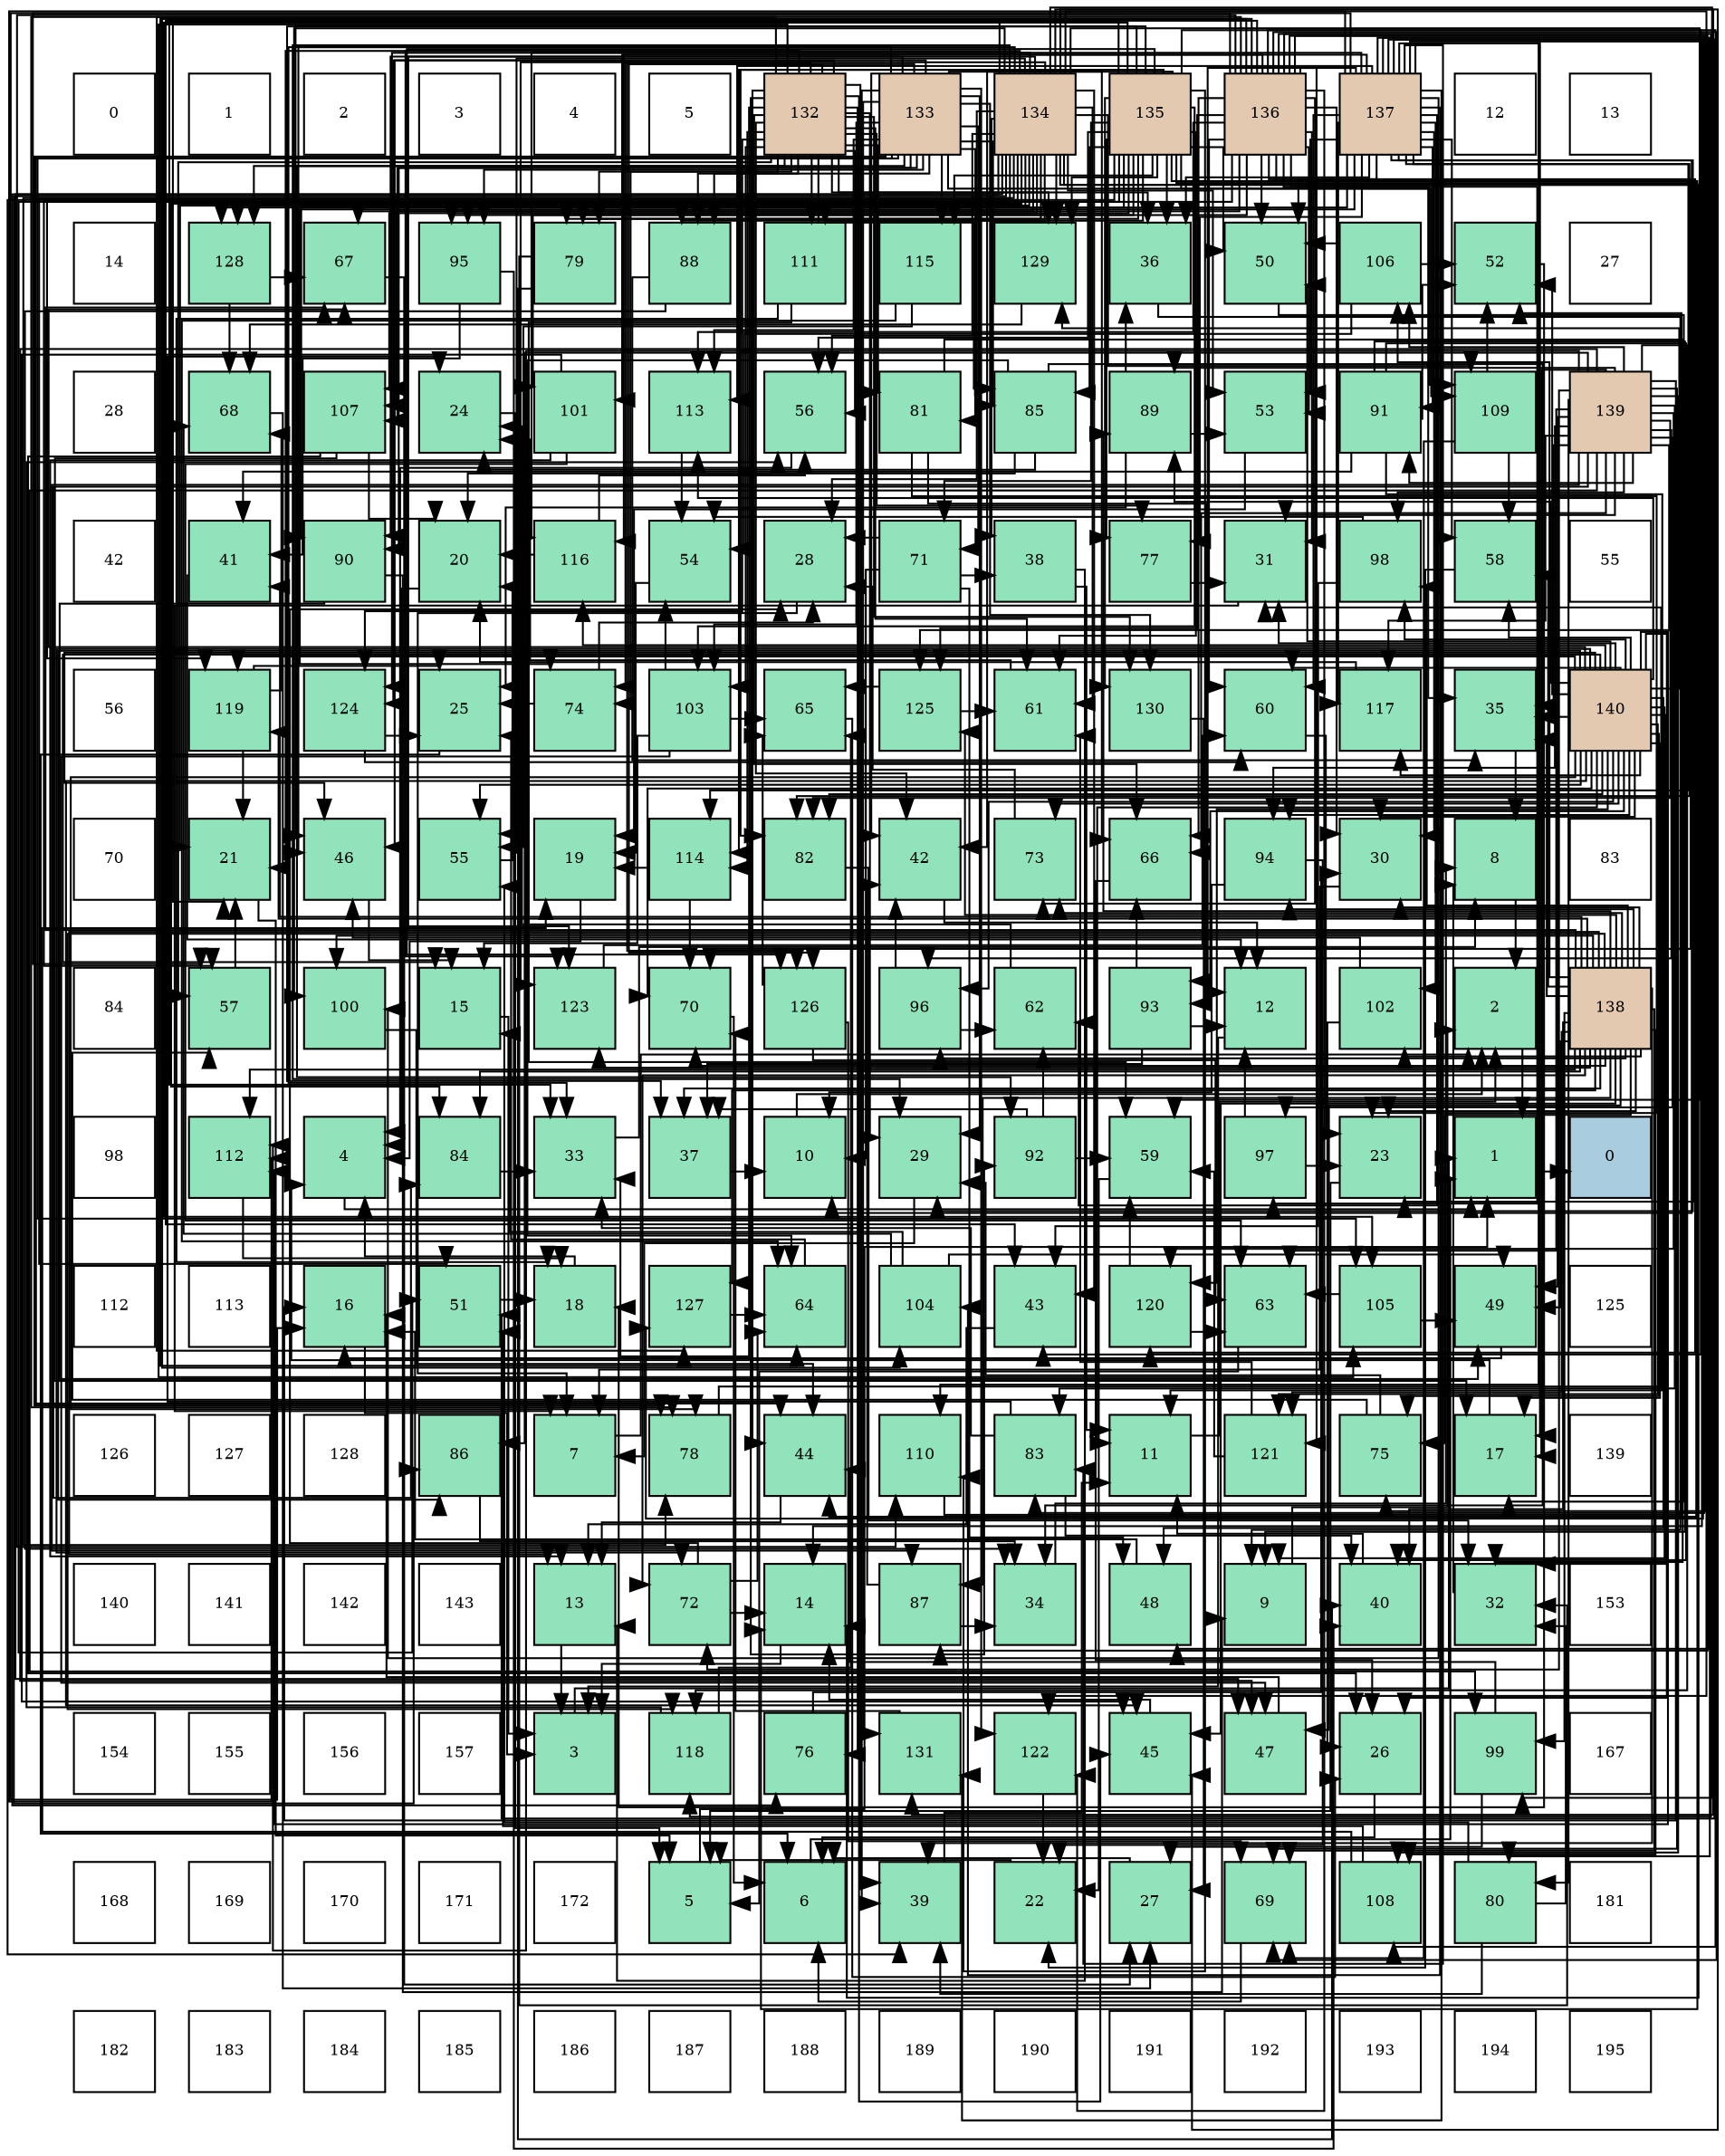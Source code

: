 digraph layout{
 rankdir=TB;
 splines=ortho;
 node [style=filled shape=square fixedsize=true width=0.6];
0[label="0", fontsize=8, fillcolor="#ffffff"];
1[label="1", fontsize=8, fillcolor="#ffffff"];
2[label="2", fontsize=8, fillcolor="#ffffff"];
3[label="3", fontsize=8, fillcolor="#ffffff"];
4[label="4", fontsize=8, fillcolor="#ffffff"];
5[label="5", fontsize=8, fillcolor="#ffffff"];
6[label="132", fontsize=8, fillcolor="#e3c9af"];
7[label="133", fontsize=8, fillcolor="#e3c9af"];
8[label="134", fontsize=8, fillcolor="#e3c9af"];
9[label="135", fontsize=8, fillcolor="#e3c9af"];
10[label="136", fontsize=8, fillcolor="#e3c9af"];
11[label="137", fontsize=8, fillcolor="#e3c9af"];
12[label="12", fontsize=8, fillcolor="#ffffff"];
13[label="13", fontsize=8, fillcolor="#ffffff"];
14[label="14", fontsize=8, fillcolor="#ffffff"];
15[label="128", fontsize=8, fillcolor="#91e3bb"];
16[label="67", fontsize=8, fillcolor="#91e3bb"];
17[label="95", fontsize=8, fillcolor="#91e3bb"];
18[label="79", fontsize=8, fillcolor="#91e3bb"];
19[label="88", fontsize=8, fillcolor="#91e3bb"];
20[label="111", fontsize=8, fillcolor="#91e3bb"];
21[label="115", fontsize=8, fillcolor="#91e3bb"];
22[label="129", fontsize=8, fillcolor="#91e3bb"];
23[label="36", fontsize=8, fillcolor="#91e3bb"];
24[label="50", fontsize=8, fillcolor="#91e3bb"];
25[label="106", fontsize=8, fillcolor="#91e3bb"];
26[label="52", fontsize=8, fillcolor="#91e3bb"];
27[label="27", fontsize=8, fillcolor="#ffffff"];
28[label="28", fontsize=8, fillcolor="#ffffff"];
29[label="68", fontsize=8, fillcolor="#91e3bb"];
30[label="107", fontsize=8, fillcolor="#91e3bb"];
31[label="24", fontsize=8, fillcolor="#91e3bb"];
32[label="101", fontsize=8, fillcolor="#91e3bb"];
33[label="113", fontsize=8, fillcolor="#91e3bb"];
34[label="56", fontsize=8, fillcolor="#91e3bb"];
35[label="81", fontsize=8, fillcolor="#91e3bb"];
36[label="85", fontsize=8, fillcolor="#91e3bb"];
37[label="89", fontsize=8, fillcolor="#91e3bb"];
38[label="53", fontsize=8, fillcolor="#91e3bb"];
39[label="91", fontsize=8, fillcolor="#91e3bb"];
40[label="109", fontsize=8, fillcolor="#91e3bb"];
41[label="139", fontsize=8, fillcolor="#e3c9af"];
42[label="42", fontsize=8, fillcolor="#ffffff"];
43[label="41", fontsize=8, fillcolor="#91e3bb"];
44[label="90", fontsize=8, fillcolor="#91e3bb"];
45[label="20", fontsize=8, fillcolor="#91e3bb"];
46[label="116", fontsize=8, fillcolor="#91e3bb"];
47[label="54", fontsize=8, fillcolor="#91e3bb"];
48[label="28", fontsize=8, fillcolor="#91e3bb"];
49[label="71", fontsize=8, fillcolor="#91e3bb"];
50[label="38", fontsize=8, fillcolor="#91e3bb"];
51[label="77", fontsize=8, fillcolor="#91e3bb"];
52[label="31", fontsize=8, fillcolor="#91e3bb"];
53[label="98", fontsize=8, fillcolor="#91e3bb"];
54[label="58", fontsize=8, fillcolor="#91e3bb"];
55[label="55", fontsize=8, fillcolor="#ffffff"];
56[label="56", fontsize=8, fillcolor="#ffffff"];
57[label="119", fontsize=8, fillcolor="#91e3bb"];
58[label="124", fontsize=8, fillcolor="#91e3bb"];
59[label="25", fontsize=8, fillcolor="#91e3bb"];
60[label="74", fontsize=8, fillcolor="#91e3bb"];
61[label="103", fontsize=8, fillcolor="#91e3bb"];
62[label="65", fontsize=8, fillcolor="#91e3bb"];
63[label="125", fontsize=8, fillcolor="#91e3bb"];
64[label="61", fontsize=8, fillcolor="#91e3bb"];
65[label="130", fontsize=8, fillcolor="#91e3bb"];
66[label="60", fontsize=8, fillcolor="#91e3bb"];
67[label="117", fontsize=8, fillcolor="#91e3bb"];
68[label="35", fontsize=8, fillcolor="#91e3bb"];
69[label="140", fontsize=8, fillcolor="#e3c9af"];
70[label="70", fontsize=8, fillcolor="#ffffff"];
71[label="21", fontsize=8, fillcolor="#91e3bb"];
72[label="46", fontsize=8, fillcolor="#91e3bb"];
73[label="55", fontsize=8, fillcolor="#91e3bb"];
74[label="19", fontsize=8, fillcolor="#91e3bb"];
75[label="114", fontsize=8, fillcolor="#91e3bb"];
76[label="82", fontsize=8, fillcolor="#91e3bb"];
77[label="42", fontsize=8, fillcolor="#91e3bb"];
78[label="73", fontsize=8, fillcolor="#91e3bb"];
79[label="66", fontsize=8, fillcolor="#91e3bb"];
80[label="94", fontsize=8, fillcolor="#91e3bb"];
81[label="30", fontsize=8, fillcolor="#91e3bb"];
82[label="8", fontsize=8, fillcolor="#91e3bb"];
83[label="83", fontsize=8, fillcolor="#ffffff"];
84[label="84", fontsize=8, fillcolor="#ffffff"];
85[label="57", fontsize=8, fillcolor="#91e3bb"];
86[label="100", fontsize=8, fillcolor="#91e3bb"];
87[label="15", fontsize=8, fillcolor="#91e3bb"];
88[label="123", fontsize=8, fillcolor="#91e3bb"];
89[label="70", fontsize=8, fillcolor="#91e3bb"];
90[label="126", fontsize=8, fillcolor="#91e3bb"];
91[label="96", fontsize=8, fillcolor="#91e3bb"];
92[label="62", fontsize=8, fillcolor="#91e3bb"];
93[label="93", fontsize=8, fillcolor="#91e3bb"];
94[label="12", fontsize=8, fillcolor="#91e3bb"];
95[label="102", fontsize=8, fillcolor="#91e3bb"];
96[label="2", fontsize=8, fillcolor="#91e3bb"];
97[label="138", fontsize=8, fillcolor="#e3c9af"];
98[label="98", fontsize=8, fillcolor="#ffffff"];
99[label="112", fontsize=8, fillcolor="#91e3bb"];
100[label="4", fontsize=8, fillcolor="#91e3bb"];
101[label="84", fontsize=8, fillcolor="#91e3bb"];
102[label="33", fontsize=8, fillcolor="#91e3bb"];
103[label="37", fontsize=8, fillcolor="#91e3bb"];
104[label="10", fontsize=8, fillcolor="#91e3bb"];
105[label="29", fontsize=8, fillcolor="#91e3bb"];
106[label="92", fontsize=8, fillcolor="#91e3bb"];
107[label="59", fontsize=8, fillcolor="#91e3bb"];
108[label="97", fontsize=8, fillcolor="#91e3bb"];
109[label="23", fontsize=8, fillcolor="#91e3bb"];
110[label="1", fontsize=8, fillcolor="#91e3bb"];
111[label="0", fontsize=8, fillcolor="#a9ccde"];
112[label="112", fontsize=8, fillcolor="#ffffff"];
113[label="113", fontsize=8, fillcolor="#ffffff"];
114[label="16", fontsize=8, fillcolor="#91e3bb"];
115[label="51", fontsize=8, fillcolor="#91e3bb"];
116[label="18", fontsize=8, fillcolor="#91e3bb"];
117[label="127", fontsize=8, fillcolor="#91e3bb"];
118[label="64", fontsize=8, fillcolor="#91e3bb"];
119[label="104", fontsize=8, fillcolor="#91e3bb"];
120[label="43", fontsize=8, fillcolor="#91e3bb"];
121[label="120", fontsize=8, fillcolor="#91e3bb"];
122[label="63", fontsize=8, fillcolor="#91e3bb"];
123[label="105", fontsize=8, fillcolor="#91e3bb"];
124[label="49", fontsize=8, fillcolor="#91e3bb"];
125[label="125", fontsize=8, fillcolor="#ffffff"];
126[label="126", fontsize=8, fillcolor="#ffffff"];
127[label="127", fontsize=8, fillcolor="#ffffff"];
128[label="128", fontsize=8, fillcolor="#ffffff"];
129[label="86", fontsize=8, fillcolor="#91e3bb"];
130[label="7", fontsize=8, fillcolor="#91e3bb"];
131[label="78", fontsize=8, fillcolor="#91e3bb"];
132[label="44", fontsize=8, fillcolor="#91e3bb"];
133[label="110", fontsize=8, fillcolor="#91e3bb"];
134[label="83", fontsize=8, fillcolor="#91e3bb"];
135[label="11", fontsize=8, fillcolor="#91e3bb"];
136[label="121", fontsize=8, fillcolor="#91e3bb"];
137[label="75", fontsize=8, fillcolor="#91e3bb"];
138[label="17", fontsize=8, fillcolor="#91e3bb"];
139[label="139", fontsize=8, fillcolor="#ffffff"];
140[label="140", fontsize=8, fillcolor="#ffffff"];
141[label="141", fontsize=8, fillcolor="#ffffff"];
142[label="142", fontsize=8, fillcolor="#ffffff"];
143[label="143", fontsize=8, fillcolor="#ffffff"];
144[label="13", fontsize=8, fillcolor="#91e3bb"];
145[label="72", fontsize=8, fillcolor="#91e3bb"];
146[label="14", fontsize=8, fillcolor="#91e3bb"];
147[label="87", fontsize=8, fillcolor="#91e3bb"];
148[label="34", fontsize=8, fillcolor="#91e3bb"];
149[label="48", fontsize=8, fillcolor="#91e3bb"];
150[label="9", fontsize=8, fillcolor="#91e3bb"];
151[label="40", fontsize=8, fillcolor="#91e3bb"];
152[label="32", fontsize=8, fillcolor="#91e3bb"];
153[label="153", fontsize=8, fillcolor="#ffffff"];
154[label="154", fontsize=8, fillcolor="#ffffff"];
155[label="155", fontsize=8, fillcolor="#ffffff"];
156[label="156", fontsize=8, fillcolor="#ffffff"];
157[label="157", fontsize=8, fillcolor="#ffffff"];
158[label="3", fontsize=8, fillcolor="#91e3bb"];
159[label="118", fontsize=8, fillcolor="#91e3bb"];
160[label="76", fontsize=8, fillcolor="#91e3bb"];
161[label="131", fontsize=8, fillcolor="#91e3bb"];
162[label="122", fontsize=8, fillcolor="#91e3bb"];
163[label="45", fontsize=8, fillcolor="#91e3bb"];
164[label="47", fontsize=8, fillcolor="#91e3bb"];
165[label="26", fontsize=8, fillcolor="#91e3bb"];
166[label="99", fontsize=8, fillcolor="#91e3bb"];
167[label="167", fontsize=8, fillcolor="#ffffff"];
168[label="168", fontsize=8, fillcolor="#ffffff"];
169[label="169", fontsize=8, fillcolor="#ffffff"];
170[label="170", fontsize=8, fillcolor="#ffffff"];
171[label="171", fontsize=8, fillcolor="#ffffff"];
172[label="172", fontsize=8, fillcolor="#ffffff"];
173[label="5", fontsize=8, fillcolor="#91e3bb"];
174[label="6", fontsize=8, fillcolor="#91e3bb"];
175[label="39", fontsize=8, fillcolor="#91e3bb"];
176[label="22", fontsize=8, fillcolor="#91e3bb"];
177[label="27", fontsize=8, fillcolor="#91e3bb"];
178[label="69", fontsize=8, fillcolor="#91e3bb"];
179[label="108", fontsize=8, fillcolor="#91e3bb"];
180[label="80", fontsize=8, fillcolor="#91e3bb"];
181[label="181", fontsize=8, fillcolor="#ffffff"];
182[label="182", fontsize=8, fillcolor="#ffffff"];
183[label="183", fontsize=8, fillcolor="#ffffff"];
184[label="184", fontsize=8, fillcolor="#ffffff"];
185[label="185", fontsize=8, fillcolor="#ffffff"];
186[label="186", fontsize=8, fillcolor="#ffffff"];
187[label="187", fontsize=8, fillcolor="#ffffff"];
188[label="188", fontsize=8, fillcolor="#ffffff"];
189[label="189", fontsize=8, fillcolor="#ffffff"];
190[label="190", fontsize=8, fillcolor="#ffffff"];
191[label="191", fontsize=8, fillcolor="#ffffff"];
192[label="192", fontsize=8, fillcolor="#ffffff"];
193[label="193", fontsize=8, fillcolor="#ffffff"];
194[label="194", fontsize=8, fillcolor="#ffffff"];
195[label="195", fontsize=8, fillcolor="#ffffff"];
edge [constraint=false, style=vis];110 -> 111;
96 -> 110;
158 -> 110;
100 -> 110;
173 -> 110;
174 -> 110;
130 -> 96;
82 -> 96;
150 -> 96;
104 -> 96;
135 -> 96;
94 -> 158;
144 -> 158;
146 -> 158;
87 -> 158;
114 -> 158;
138 -> 100;
116 -> 100;
74 -> 100;
45 -> 100;
71 -> 173;
176 -> 173;
109 -> 173;
31 -> 173;
59 -> 174;
165 -> 174;
177 -> 174;
48 -> 130;
105 -> 130;
81 -> 130;
52 -> 130;
152 -> 82;
102 -> 82;
148 -> 82;
68 -> 82;
23 -> 150;
103 -> 104;
50 -> 135;
50 -> 144;
175 -> 135;
151 -> 135;
43 -> 94;
77 -> 94;
120 -> 144;
132 -> 144;
163 -> 146;
72 -> 87;
164 -> 114;
149 -> 114;
124 -> 114;
24 -> 138;
115 -> 116;
26 -> 116;
38 -> 74;
47 -> 74;
73 -> 45;
34 -> 100;
85 -> 71;
54 -> 176;
107 -> 176;
66 -> 109;
64 -> 31;
92 -> 31;
122 -> 173;
118 -> 59;
62 -> 165;
79 -> 165;
16 -> 177;
29 -> 177;
178 -> 174;
89 -> 174;
49 -> 104;
49 -> 48;
49 -> 50;
49 -> 149;
145 -> 146;
145 -> 48;
145 -> 118;
78 -> 48;
60 -> 59;
60 -> 48;
137 -> 105;
137 -> 85;
160 -> 81;
51 -> 52;
131 -> 52;
18 -> 152;
18 -> 151;
180 -> 152;
180 -> 175;
180 -> 73;
35 -> 94;
35 -> 109;
35 -> 152;
76 -> 152;
134 -> 31;
134 -> 102;
134 -> 151;
101 -> 102;
36 -> 45;
36 -> 31;
36 -> 148;
36 -> 118;
129 -> 148;
147 -> 148;
147 -> 77;
19 -> 148;
19 -> 68;
37 -> 59;
37 -> 23;
37 -> 38;
44 -> 150;
44 -> 124;
39 -> 150;
39 -> 135;
39 -> 151;
39 -> 43;
39 -> 26;
106 -> 103;
106 -> 107;
106 -> 92;
93 -> 94;
93 -> 103;
93 -> 79;
80 -> 104;
80 -> 176;
17 -> 151;
17 -> 43;
91 -> 77;
91 -> 92;
108 -> 94;
108 -> 109;
53 -> 120;
53 -> 47;
166 -> 177;
166 -> 132;
86 -> 132;
32 -> 144;
32 -> 163;
32 -> 122;
95 -> 165;
95 -> 72;
61 -> 87;
61 -> 164;
61 -> 47;
61 -> 62;
119 -> 87;
119 -> 124;
119 -> 29;
123 -> 124;
123 -> 122;
25 -> 24;
25 -> 26;
25 -> 47;
30 -> 138;
30 -> 45;
30 -> 165;
179 -> 74;
179 -> 115;
40 -> 26;
40 -> 54;
40 -> 178;
133 -> 26;
20 -> 116;
20 -> 107;
99 -> 116;
33 -> 47;
75 -> 74;
75 -> 89;
21 -> 73;
21 -> 118;
46 -> 45;
46 -> 34;
67 -> 45;
159 -> 34;
159 -> 62;
57 -> 71;
57 -> 59;
57 -> 29;
121 -> 107;
121 -> 122;
136 -> 107;
136 -> 64;
162 -> 176;
88 -> 66;
58 -> 59;
58 -> 66;
63 -> 64;
63 -> 62;
90 -> 122;
90 -> 62;
90 -> 178;
117 -> 118;
15 -> 16;
15 -> 29;
22 -> 29;
65 -> 177;
161 -> 89;
6 -> 71;
6 -> 105;
6 -> 102;
6 -> 23;
6 -> 175;
6 -> 77;
6 -> 132;
6 -> 163;
6 -> 72;
6 -> 34;
6 -> 85;
6 -> 64;
6 -> 79;
6 -> 60;
6 -> 160;
6 -> 51;
6 -> 131;
6 -> 18;
6 -> 35;
6 -> 36;
6 -> 19;
6 -> 106;
6 -> 61;
6 -> 123;
6 -> 20;
6 -> 75;
6 -> 88;
6 -> 58;
6 -> 90;
6 -> 15;
6 -> 22;
6 -> 65;
7 -> 105;
7 -> 102;
7 -> 175;
7 -> 77;
7 -> 132;
7 -> 79;
7 -> 49;
7 -> 131;
7 -> 35;
7 -> 36;
7 -> 19;
7 -> 44;
7 -> 106;
7 -> 17;
7 -> 61;
7 -> 123;
7 -> 30;
7 -> 40;
7 -> 33;
7 -> 21;
7 -> 162;
7 -> 88;
7 -> 58;
7 -> 90;
7 -> 65;
7 -> 161;
8 -> 146;
8 -> 71;
8 -> 109;
8 -> 48;
8 -> 105;
8 -> 50;
8 -> 120;
8 -> 163;
8 -> 72;
8 -> 164;
8 -> 115;
8 -> 38;
8 -> 73;
8 -> 34;
8 -> 85;
8 -> 107;
8 -> 64;
8 -> 60;
8 -> 160;
8 -> 131;
8 -> 18;
8 -> 101;
8 -> 129;
8 -> 19;
8 -> 44;
8 -> 17;
8 -> 166;
8 -> 86;
8 -> 123;
8 -> 30;
8 -> 40;
8 -> 75;
8 -> 162;
8 -> 88;
8 -> 58;
8 -> 15;
8 -> 22;
8 -> 161;
9 -> 146;
9 -> 71;
9 -> 102;
9 -> 23;
9 -> 103;
9 -> 175;
9 -> 77;
9 -> 120;
9 -> 132;
9 -> 72;
9 -> 24;
9 -> 115;
9 -> 34;
9 -> 64;
9 -> 49;
9 -> 51;
9 -> 18;
9 -> 76;
9 -> 36;
9 -> 44;
9 -> 17;
9 -> 61;
9 -> 30;
9 -> 40;
9 -> 133;
9 -> 20;
9 -> 21;
9 -> 90;
9 -> 22;
9 -> 65;
10 -> 114;
10 -> 81;
10 -> 52;
10 -> 68;
10 -> 120;
10 -> 24;
10 -> 38;
10 -> 66;
10 -> 118;
10 -> 79;
10 -> 16;
10 -> 178;
10 -> 89;
10 -> 78;
10 -> 137;
10 -> 134;
10 -> 147;
10 -> 108;
10 -> 32;
10 -> 119;
10 -> 179;
10 -> 133;
10 -> 33;
10 -> 46;
10 -> 159;
10 -> 57;
10 -> 121;
10 -> 136;
10 -> 162;
10 -> 63;
10 -> 117;
11 -> 104;
11 -> 146;
11 -> 138;
11 -> 105;
11 -> 81;
11 -> 23;
11 -> 149;
11 -> 24;
11 -> 115;
11 -> 38;
11 -> 85;
11 -> 54;
11 -> 66;
11 -> 92;
11 -> 60;
11 -> 51;
11 -> 180;
11 -> 76;
11 -> 134;
11 -> 39;
11 -> 93;
11 -> 86;
11 -> 32;
11 -> 95;
11 -> 119;
11 -> 133;
11 -> 99;
11 -> 33;
11 -> 75;
11 -> 46;
11 -> 67;
11 -> 117;
11 -> 15;
11 -> 161;
97 -> 144;
97 -> 109;
97 -> 81;
97 -> 68;
97 -> 103;
97 -> 175;
97 -> 151;
97 -> 43;
97 -> 163;
97 -> 164;
97 -> 124;
97 -> 54;
97 -> 16;
97 -> 178;
97 -> 89;
97 -> 145;
97 -> 78;
97 -> 137;
97 -> 101;
97 -> 147;
97 -> 37;
97 -> 80;
97 -> 91;
97 -> 53;
97 -> 166;
97 -> 86;
97 -> 95;
97 -> 25;
97 -> 179;
97 -> 99;
97 -> 159;
97 -> 57;
97 -> 136;
97 -> 88;
97 -> 63;
97 -> 117;
41 -> 114;
41 -> 138;
41 -> 52;
41 -> 68;
41 -> 164;
41 -> 124;
41 -> 122;
41 -> 79;
41 -> 178;
41 -> 145;
41 -> 180;
41 -> 76;
41 -> 134;
41 -> 101;
41 -> 129;
41 -> 147;
41 -> 37;
41 -> 39;
41 -> 80;
41 -> 91;
41 -> 108;
41 -> 53;
41 -> 166;
41 -> 25;
41 -> 179;
41 -> 99;
41 -> 67;
41 -> 159;
41 -> 121;
41 -> 63;
69 -> 150;
69 -> 135;
69 -> 87;
69 -> 138;
69 -> 165;
69 -> 81;
69 -> 52;
69 -> 152;
69 -> 68;
69 -> 163;
69 -> 72;
69 -> 149;
69 -> 24;
69 -> 26;
69 -> 73;
69 -> 54;
69 -> 66;
69 -> 16;
69 -> 89;
69 -> 145;
69 -> 78;
69 -> 137;
69 -> 131;
69 -> 76;
69 -> 129;
69 -> 37;
69 -> 93;
69 -> 80;
69 -> 91;
69 -> 53;
69 -> 99;
69 -> 33;
69 -> 46;
69 -> 67;
69 -> 57;
69 -> 121;
69 -> 136;
69 -> 22;
edge [constraint=true, style=invis];
0 -> 14 -> 28 -> 42 -> 56 -> 70 -> 84 -> 98 -> 112 -> 126 -> 140 -> 154 -> 168 -> 182;
1 -> 15 -> 29 -> 43 -> 57 -> 71 -> 85 -> 99 -> 113 -> 127 -> 141 -> 155 -> 169 -> 183;
2 -> 16 -> 30 -> 44 -> 58 -> 72 -> 86 -> 100 -> 114 -> 128 -> 142 -> 156 -> 170 -> 184;
3 -> 17 -> 31 -> 45 -> 59 -> 73 -> 87 -> 101 -> 115 -> 129 -> 143 -> 157 -> 171 -> 185;
4 -> 18 -> 32 -> 46 -> 60 -> 74 -> 88 -> 102 -> 116 -> 130 -> 144 -> 158 -> 172 -> 186;
5 -> 19 -> 33 -> 47 -> 61 -> 75 -> 89 -> 103 -> 117 -> 131 -> 145 -> 159 -> 173 -> 187;
6 -> 20 -> 34 -> 48 -> 62 -> 76 -> 90 -> 104 -> 118 -> 132 -> 146 -> 160 -> 174 -> 188;
7 -> 21 -> 35 -> 49 -> 63 -> 77 -> 91 -> 105 -> 119 -> 133 -> 147 -> 161 -> 175 -> 189;
8 -> 22 -> 36 -> 50 -> 64 -> 78 -> 92 -> 106 -> 120 -> 134 -> 148 -> 162 -> 176 -> 190;
9 -> 23 -> 37 -> 51 -> 65 -> 79 -> 93 -> 107 -> 121 -> 135 -> 149 -> 163 -> 177 -> 191;
10 -> 24 -> 38 -> 52 -> 66 -> 80 -> 94 -> 108 -> 122 -> 136 -> 150 -> 164 -> 178 -> 192;
11 -> 25 -> 39 -> 53 -> 67 -> 81 -> 95 -> 109 -> 123 -> 137 -> 151 -> 165 -> 179 -> 193;
12 -> 26 -> 40 -> 54 -> 68 -> 82 -> 96 -> 110 -> 124 -> 138 -> 152 -> 166 -> 180 -> 194;
13 -> 27 -> 41 -> 55 -> 69 -> 83 -> 97 -> 111 -> 125 -> 139 -> 153 -> 167 -> 181 -> 195;
rank = same {0 -> 1 -> 2 -> 3 -> 4 -> 5 -> 6 -> 7 -> 8 -> 9 -> 10 -> 11 -> 12 -> 13};
rank = same {14 -> 15 -> 16 -> 17 -> 18 -> 19 -> 20 -> 21 -> 22 -> 23 -> 24 -> 25 -> 26 -> 27};
rank = same {28 -> 29 -> 30 -> 31 -> 32 -> 33 -> 34 -> 35 -> 36 -> 37 -> 38 -> 39 -> 40 -> 41};
rank = same {42 -> 43 -> 44 -> 45 -> 46 -> 47 -> 48 -> 49 -> 50 -> 51 -> 52 -> 53 -> 54 -> 55};
rank = same {56 -> 57 -> 58 -> 59 -> 60 -> 61 -> 62 -> 63 -> 64 -> 65 -> 66 -> 67 -> 68 -> 69};
rank = same {70 -> 71 -> 72 -> 73 -> 74 -> 75 -> 76 -> 77 -> 78 -> 79 -> 80 -> 81 -> 82 -> 83};
rank = same {84 -> 85 -> 86 -> 87 -> 88 -> 89 -> 90 -> 91 -> 92 -> 93 -> 94 -> 95 -> 96 -> 97};
rank = same {98 -> 99 -> 100 -> 101 -> 102 -> 103 -> 104 -> 105 -> 106 -> 107 -> 108 -> 109 -> 110 -> 111};
rank = same {112 -> 113 -> 114 -> 115 -> 116 -> 117 -> 118 -> 119 -> 120 -> 121 -> 122 -> 123 -> 124 -> 125};
rank = same {126 -> 127 -> 128 -> 129 -> 130 -> 131 -> 132 -> 133 -> 134 -> 135 -> 136 -> 137 -> 138 -> 139};
rank = same {140 -> 141 -> 142 -> 143 -> 144 -> 145 -> 146 -> 147 -> 148 -> 149 -> 150 -> 151 -> 152 -> 153};
rank = same {154 -> 155 -> 156 -> 157 -> 158 -> 159 -> 160 -> 161 -> 162 -> 163 -> 164 -> 165 -> 166 -> 167};
rank = same {168 -> 169 -> 170 -> 171 -> 172 -> 173 -> 174 -> 175 -> 176 -> 177 -> 178 -> 179 -> 180 -> 181};
rank = same {182 -> 183 -> 184 -> 185 -> 186 -> 187 -> 188 -> 189 -> 190 -> 191 -> 192 -> 193 -> 194 -> 195};
}